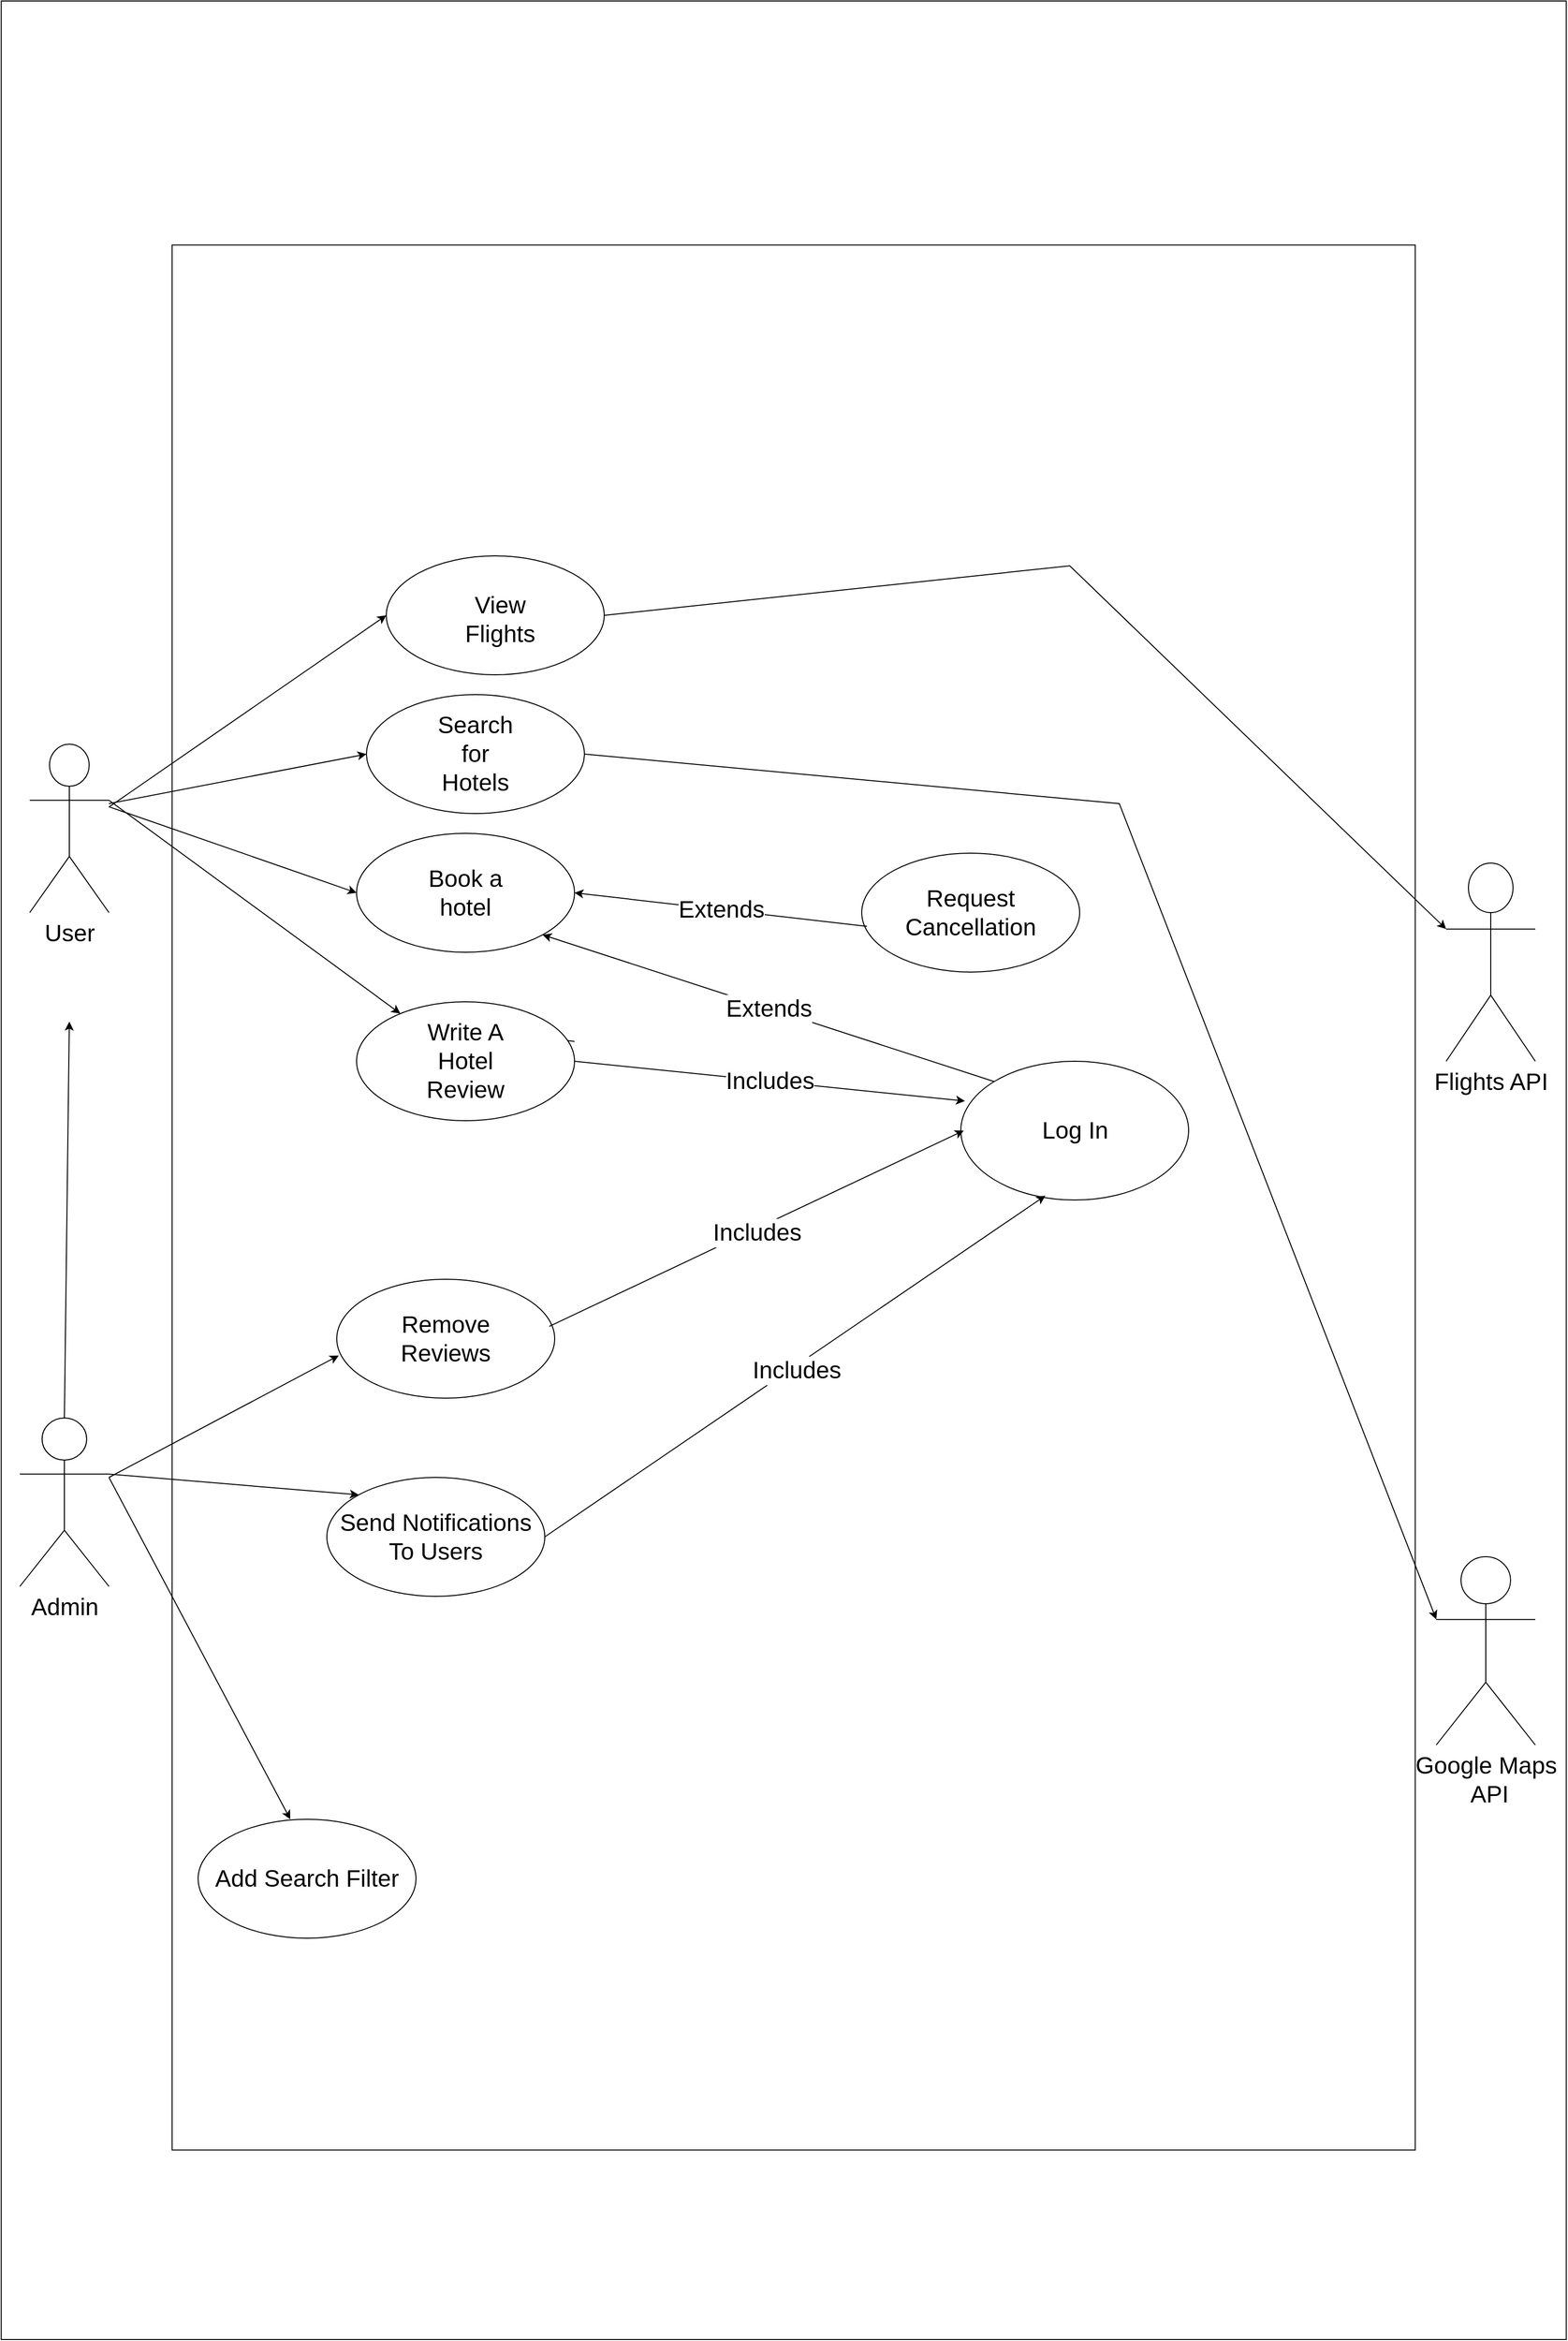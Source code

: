 <mxfile version="24.7.17">
  <diagram name="Page-1" id="2ichnbVUkyAK2aXfPpl0">
    <mxGraphModel dx="1303" dy="3505" grid="1" gridSize="10" guides="1" tooltips="1" connect="1" arrows="1" fold="1" page="1" pageScale="1" pageWidth="850" pageHeight="1100" math="0" shadow="0">
      <root>
        <mxCell id="0" />
        <mxCell id="1" parent="0" />
        <mxCell id="7EhtEWu9mqa65CUduNYs-2" value="" style="rounded=0;whiteSpace=wrap;html=1;rotation=90;" parent="1" vertex="1">
          <mxGeometry x="-258.75" y="-1170" width="2360" height="1580" as="geometry" />
        </mxCell>
        <mxCell id="7EhtEWu9mqa65CUduNYs-4" value="" style="rounded=0;whiteSpace=wrap;html=1;rotation=90;" parent="1" vertex="1">
          <mxGeometry x="-30" y="-980" width="1922.5" height="1255" as="geometry" />
        </mxCell>
        <mxCell id="7EhtEWu9mqa65CUduNYs-5" value="&lt;font style=&quot;font-size: 24px;&quot;&gt;User&lt;/font&gt;" style="shape=umlActor;verticalLabelPosition=bottom;verticalAlign=top;html=1;outlineConnect=0;" parent="1" vertex="1">
          <mxGeometry x="160" y="-810" width="80" height="170" as="geometry" />
        </mxCell>
        <mxCell id="7EhtEWu9mqa65CUduNYs-6" value="&lt;font style=&quot;font-size: 24px;&quot;&gt;Admin&lt;/font&gt;" style="shape=umlActor;verticalLabelPosition=bottom;verticalAlign=top;html=1;outlineConnect=0;" parent="1" vertex="1">
          <mxGeometry x="150" y="-130" width="90" height="170" as="geometry" />
        </mxCell>
        <mxCell id="7EhtEWu9mqa65CUduNYs-7" value="&lt;font style=&quot;font-size: 24px;&quot;&gt;Google Maps&lt;/font&gt;&lt;div&gt;&lt;font style=&quot;font-size: 24px;&quot;&gt;&amp;nbsp;API&lt;/font&gt;&lt;/div&gt;" style="shape=umlActor;verticalLabelPosition=bottom;verticalAlign=top;html=1;outlineConnect=0;" parent="1" vertex="1">
          <mxGeometry x="1580" y="10" width="100" height="190" as="geometry" />
        </mxCell>
        <mxCell id="7EhtEWu9mqa65CUduNYs-8" value="" style="endArrow=classic;html=1;rounded=0;exitX=0.33;exitY=0.988;exitDx=0;exitDy=0;exitPerimeter=0;entryX=0;entryY=0.5;entryDx=0;entryDy=0;" parent="1" target="7EhtEWu9mqa65CUduNYs-12" edge="1">
          <mxGeometry width="50" height="50" relative="1" as="geometry">
            <mxPoint x="240.0" y="-746.825" as="sourcePoint" />
            <mxPoint x="472.44" y="-870" as="targetPoint" />
          </mxGeometry>
        </mxCell>
        <mxCell id="7EhtEWu9mqa65CUduNYs-9" value="" style="endArrow=classic;html=1;rounded=0;exitX=0.412;exitY=0.787;exitDx=0;exitDy=0;exitPerimeter=0;entryX=0.423;entryY=0;entryDx=0;entryDy=0;entryPerimeter=0;" parent="1" edge="1" target="7EhtEWu9mqa65CUduNYs-15">
          <mxGeometry width="50" height="50" relative="1" as="geometry">
            <mxPoint x="240.005" y="-70.0" as="sourcePoint" />
            <mxPoint x="528.19" y="-26.82" as="targetPoint" />
          </mxGeometry>
        </mxCell>
        <mxCell id="7EhtEWu9mqa65CUduNYs-10" value="" style="endArrow=classic;html=1;rounded=0;exitX=0.33;exitY=0.988;exitDx=0;exitDy=0;exitPerimeter=0;" parent="1" edge="1">
          <mxGeometry width="50" height="50" relative="1" as="geometry">
            <mxPoint x="240" y="-70" as="sourcePoint" />
            <mxPoint x="472" y="-193" as="targetPoint" />
          </mxGeometry>
        </mxCell>
        <mxCell id="7EhtEWu9mqa65CUduNYs-11" value="" style="endArrow=classic;html=1;rounded=0;exitX=0.412;exitY=0.787;exitDx=0;exitDy=0;exitPerimeter=0;entryX=0;entryY=0.5;entryDx=0;entryDy=0;" parent="1" target="7EhtEWu9mqa65CUduNYs-13" edge="1">
          <mxGeometry width="50" height="50" relative="1" as="geometry">
            <mxPoint x="240.005" y="-746.59" as="sourcePoint" />
            <mxPoint x="528.19" y="-703.41" as="targetPoint" />
          </mxGeometry>
        </mxCell>
        <mxCell id="7EhtEWu9mqa65CUduNYs-12" value="" style="ellipse;whiteSpace=wrap;html=1;" parent="1" vertex="1">
          <mxGeometry x="490" y="-720" width="220" height="120" as="geometry" />
        </mxCell>
        <mxCell id="7EhtEWu9mqa65CUduNYs-13" value="" style="ellipse;whiteSpace=wrap;html=1;" parent="1" vertex="1">
          <mxGeometry x="520" y="-1000" width="220" height="120" as="geometry" />
        </mxCell>
        <mxCell id="7EhtEWu9mqa65CUduNYs-14" value="" style="ellipse;whiteSpace=wrap;html=1;" parent="1" vertex="1">
          <mxGeometry x="470" y="-270" width="220" height="120" as="geometry" />
        </mxCell>
        <mxCell id="7EhtEWu9mqa65CUduNYs-15" value="&lt;font style=&quot;font-size: 24px;&quot;&gt;Add Search Filter&lt;/font&gt;" style="ellipse;whiteSpace=wrap;html=1;" parent="1" vertex="1">
          <mxGeometry x="330" y="275" width="220" height="120" as="geometry" />
        </mxCell>
        <mxCell id="7EhtEWu9mqa65CUduNYs-16" value="&lt;span style=&quot;font-size: 24px;&quot;&gt;Book a hotel&lt;/span&gt;" style="text;html=1;align=center;verticalAlign=middle;whiteSpace=wrap;rounded=0;" parent="1" vertex="1">
          <mxGeometry x="555" y="-692.5" width="90" height="65" as="geometry" />
        </mxCell>
        <mxCell id="7EhtEWu9mqa65CUduNYs-17" value="&lt;span style=&quot;font-size: 24px;&quot;&gt;View Flights&lt;/span&gt;" style="text;html=1;align=center;verticalAlign=middle;whiteSpace=wrap;rounded=0;" parent="1" vertex="1">
          <mxGeometry x="570" y="-970" width="130" height="67.5" as="geometry" />
        </mxCell>
        <mxCell id="7EhtEWu9mqa65CUduNYs-24" value="&lt;font style=&quot;font-size: 24px;&quot;&gt;Remove Reviews&lt;/font&gt;" style="text;html=1;align=center;verticalAlign=middle;whiteSpace=wrap;rounded=0;" parent="1" vertex="1">
          <mxGeometry x="550" y="-225" width="60" height="30" as="geometry" />
        </mxCell>
        <mxCell id="7EhtEWu9mqa65CUduNYs-25" value="" style="ellipse;whiteSpace=wrap;html=1;" parent="1" vertex="1">
          <mxGeometry x="1100" y="-490" width="230" height="140" as="geometry" />
        </mxCell>
        <mxCell id="7EhtEWu9mqa65CUduNYs-26" value="&lt;span style=&quot;font-size: 24px;&quot;&gt;Log In&lt;/span&gt;" style="text;html=1;align=center;verticalAlign=middle;whiteSpace=wrap;rounded=0;" parent="1" vertex="1">
          <mxGeometry x="1157.5" y="-442.5" width="115" height="45" as="geometry" />
        </mxCell>
        <mxCell id="7EhtEWu9mqa65CUduNYs-34" value="" style="endArrow=classic;html=1;rounded=0;exitX=0.975;exitY=0.396;exitDx=0;exitDy=0;entryX=0;entryY=1;entryDx=0;entryDy=0;exitPerimeter=0;" parent="1" source="7EhtEWu9mqa65CUduNYs-14" edge="1">
          <mxGeometry relative="1" as="geometry">
            <mxPoint x="720" y="-59" as="sourcePoint" />
            <mxPoint x="1103" y="-420" as="targetPoint" />
            <Array as="points" />
          </mxGeometry>
        </mxCell>
        <mxCell id="7EhtEWu9mqa65CUduNYs-35" value="Label" style="edgeLabel;resizable=0;html=1;;align=center;verticalAlign=middle;" parent="7EhtEWu9mqa65CUduNYs-34" connectable="0" vertex="1">
          <mxGeometry relative="1" as="geometry" />
        </mxCell>
        <mxCell id="7EhtEWu9mqa65CUduNYs-36" value="&lt;font style=&quot;font-size: 24px;&quot;&gt;Includes&lt;/font&gt;" style="edgeLabel;html=1;align=center;verticalAlign=middle;resizable=0;points=[];" parent="7EhtEWu9mqa65CUduNYs-34" vertex="1" connectable="0">
          <mxGeometry x="0.004" y="-3" relative="1" as="geometry">
            <mxPoint x="-2" y="2" as="offset" />
          </mxGeometry>
        </mxCell>
        <mxCell id="7EhtEWu9mqa65CUduNYs-38" value="" style="endArrow=classic;html=1;rounded=0;entryX=0.018;entryY=0.287;entryDx=0;entryDy=0;entryPerimeter=0;exitX=1;exitY=0.5;exitDx=0;exitDy=0;" parent="1" source="7EhtEWu9mqa65CUduNYs-52" target="7EhtEWu9mqa65CUduNYs-25" edge="1">
          <mxGeometry relative="1" as="geometry">
            <mxPoint x="720" y="-650" as="sourcePoint" />
            <mxPoint x="900" y="-490" as="targetPoint" />
          </mxGeometry>
        </mxCell>
        <mxCell id="7EhtEWu9mqa65CUduNYs-39" value="&lt;font style=&quot;font-size: 24px;&quot;&gt;Includes&lt;/font&gt;" style="edgeLabel;resizable=0;html=1;;align=center;verticalAlign=middle;" parent="7EhtEWu9mqa65CUduNYs-38" connectable="0" vertex="1">
          <mxGeometry relative="1" as="geometry" />
        </mxCell>
        <mxCell id="7EhtEWu9mqa65CUduNYs-47" value="&lt;span style=&quot;font-size: 24px;&quot;&gt;Request&lt;/span&gt;&lt;div&gt;&lt;span style=&quot;font-size: 24px;&quot;&gt;Cancellation&lt;/span&gt;&lt;/div&gt;" style="ellipse;whiteSpace=wrap;html=1;" parent="1" vertex="1">
          <mxGeometry x="1000" y="-700" width="220" height="120" as="geometry" />
        </mxCell>
        <mxCell id="7EhtEWu9mqa65CUduNYs-48" value="" style="endArrow=classic;html=1;rounded=0;entryX=1;entryY=0.5;entryDx=0;entryDy=0;exitX=0.024;exitY=0.616;exitDx=0;exitDy=0;exitPerimeter=0;" parent="1" source="7EhtEWu9mqa65CUduNYs-47" target="7EhtEWu9mqa65CUduNYs-12" edge="1">
          <mxGeometry relative="1" as="geometry">
            <mxPoint x="730" y="-349" as="sourcePoint" />
            <mxPoint x="830" y="-349" as="targetPoint" />
            <Array as="points" />
          </mxGeometry>
        </mxCell>
        <mxCell id="7EhtEWu9mqa65CUduNYs-49" value="&lt;font style=&quot;font-size: 24px;&quot;&gt;Extends&lt;/font&gt;" style="edgeLabel;resizable=0;html=1;;align=center;verticalAlign=middle;" parent="7EhtEWu9mqa65CUduNYs-48" connectable="0" vertex="1">
          <mxGeometry relative="1" as="geometry" />
        </mxCell>
        <mxCell id="7EhtEWu9mqa65CUduNYs-51" value="" style="endArrow=classic;html=1;rounded=0;exitX=1;exitY=0.333;exitDx=0;exitDy=0;exitPerimeter=0;entryX=0;entryY=0;entryDx=0;entryDy=0;" parent="1" source="7EhtEWu9mqa65CUduNYs-52" target="7EhtEWu9mqa65CUduNYs-52" edge="1">
          <mxGeometry width="50" height="50" relative="1" as="geometry">
            <mxPoint x="910" y="-200" as="sourcePoint" />
            <mxPoint x="960" y="-250" as="targetPoint" />
          </mxGeometry>
        </mxCell>
        <mxCell id="7EhtEWu9mqa65CUduNYs-53" value="" style="endArrow=classic;html=1;rounded=0;exitX=1;exitY=0.333;exitDx=0;exitDy=0;exitPerimeter=0;" parent="1" source="7EhtEWu9mqa65CUduNYs-5" target="7EhtEWu9mqa65CUduNYs-52" edge="1">
          <mxGeometry width="50" height="50" relative="1" as="geometry">
            <mxPoint x="240" y="-753" as="sourcePoint" />
            <mxPoint x="960" y="-250" as="targetPoint" />
          </mxGeometry>
        </mxCell>
        <mxCell id="7EhtEWu9mqa65CUduNYs-52" value="" style="ellipse;whiteSpace=wrap;html=1;" parent="1" vertex="1">
          <mxGeometry x="490" y="-550" width="220" height="120" as="geometry" />
        </mxCell>
        <mxCell id="7EhtEWu9mqa65CUduNYs-54" value="" style="endArrow=classic;html=1;rounded=0;exitX=1;exitY=0.333;exitDx=0;exitDy=0;exitPerimeter=0;entryX=0;entryY=0;entryDx=0;entryDy=0;" parent="1" source="7EhtEWu9mqa65CUduNYs-6" target="7EhtEWu9mqa65CUduNYs-55" edge="1">
          <mxGeometry width="50" height="50" relative="1" as="geometry">
            <mxPoint x="950" y="-200" as="sourcePoint" />
            <mxPoint x="1000" y="-250" as="targetPoint" />
          </mxGeometry>
        </mxCell>
        <mxCell id="7EhtEWu9mqa65CUduNYs-55" value="&lt;span style=&quot;font-size: 24px;&quot;&gt;Send Notifications&lt;/span&gt;&lt;div&gt;&lt;span style=&quot;font-size: 24px;&quot;&gt;To Users&lt;/span&gt;&lt;/div&gt;" style="ellipse;whiteSpace=wrap;html=1;" parent="1" vertex="1">
          <mxGeometry x="460" y="-70" width="220" height="120" as="geometry" />
        </mxCell>
        <mxCell id="7EhtEWu9mqa65CUduNYs-60" value="&lt;span style=&quot;font-size: 24px;&quot;&gt;Write A Hotel Review&lt;/span&gt;" style="text;html=1;align=center;verticalAlign=middle;whiteSpace=wrap;rounded=0;" parent="1" vertex="1">
          <mxGeometry x="570" y="-505" width="60" height="30" as="geometry" />
        </mxCell>
        <mxCell id="7EhtEWu9mqa65CUduNYs-65" value="" style="endArrow=classic;html=1;rounded=0;exitX=1;exitY=0.5;exitDx=0;exitDy=0;entryX=0.371;entryY=0.969;entryDx=0;entryDy=0;entryPerimeter=0;" parent="1" source="7EhtEWu9mqa65CUduNYs-55" target="7EhtEWu9mqa65CUduNYs-25" edge="1">
          <mxGeometry relative="1" as="geometry">
            <mxPoint x="760" as="sourcePoint" />
            <mxPoint x="1144" y="-360" as="targetPoint" />
            <Array as="points" />
          </mxGeometry>
        </mxCell>
        <mxCell id="7EhtEWu9mqa65CUduNYs-66" value="Label" style="edgeLabel;resizable=0;html=1;;align=center;verticalAlign=middle;" parent="7EhtEWu9mqa65CUduNYs-65" connectable="0" vertex="1">
          <mxGeometry relative="1" as="geometry" />
        </mxCell>
        <mxCell id="7EhtEWu9mqa65CUduNYs-67" value="&lt;font style=&quot;font-size: 24px;&quot;&gt;Includes&lt;/font&gt;" style="edgeLabel;html=1;align=center;verticalAlign=middle;resizable=0;points=[];" parent="7EhtEWu9mqa65CUduNYs-65" vertex="1" connectable="0">
          <mxGeometry x="0.004" y="-3" relative="1" as="geometry">
            <mxPoint x="-2" y="2" as="offset" />
          </mxGeometry>
        </mxCell>
        <mxCell id="y8WeVz2wynm5Ct7K40Kx-1" value="&lt;span style=&quot;font-size: 24px;&quot;&gt;Flights API&lt;/span&gt;" style="shape=umlActor;verticalLabelPosition=bottom;verticalAlign=top;html=1;outlineConnect=0;" vertex="1" parent="1">
          <mxGeometry x="1590" y="-690" width="90" height="200" as="geometry" />
        </mxCell>
        <mxCell id="y8WeVz2wynm5Ct7K40Kx-8" value="" style="endArrow=classic;html=1;rounded=0;exitX=0.5;exitY=0;exitDx=0;exitDy=0;exitPerimeter=0;" edge="1" parent="1" source="7EhtEWu9mqa65CUduNYs-6">
          <mxGeometry width="50" height="50" relative="1" as="geometry">
            <mxPoint x="220" y="-330" as="sourcePoint" />
            <mxPoint x="200" y="-530" as="targetPoint" />
          </mxGeometry>
        </mxCell>
        <mxCell id="y8WeVz2wynm5Ct7K40Kx-9" value="" style="endArrow=classic;html=1;rounded=0;entryX=0;entryY=0.333;entryDx=0;entryDy=0;entryPerimeter=0;exitX=1;exitY=0.5;exitDx=0;exitDy=0;" edge="1" parent="1" source="7EhtEWu9mqa65CUduNYs-13" target="y8WeVz2wynm5Ct7K40Kx-1">
          <mxGeometry width="50" height="50" relative="1" as="geometry">
            <mxPoint x="790" y="-900" as="sourcePoint" />
            <mxPoint x="840" y="-950" as="targetPoint" />
            <Array as="points">
              <mxPoint x="1210" y="-990" />
            </Array>
          </mxGeometry>
        </mxCell>
        <mxCell id="y8WeVz2wynm5Ct7K40Kx-10" value="" style="endArrow=classic;html=1;rounded=0;entryX=1;entryY=1;entryDx=0;entryDy=0;exitX=0;exitY=0;exitDx=0;exitDy=0;" edge="1" parent="1" source="7EhtEWu9mqa65CUduNYs-25" target="7EhtEWu9mqa65CUduNYs-12">
          <mxGeometry relative="1" as="geometry">
            <mxPoint x="1025" y="-786" as="sourcePoint" />
            <mxPoint x="710" y="-800" as="targetPoint" />
            <Array as="points" />
          </mxGeometry>
        </mxCell>
        <mxCell id="y8WeVz2wynm5Ct7K40Kx-11" value="&lt;font style=&quot;font-size: 24px;&quot;&gt;Extends&lt;/font&gt;" style="edgeLabel;resizable=0;html=1;;align=center;verticalAlign=middle;" connectable="0" vertex="1" parent="y8WeVz2wynm5Ct7K40Kx-10">
          <mxGeometry relative="1" as="geometry" />
        </mxCell>
        <mxCell id="y8WeVz2wynm5Ct7K40Kx-13" value="" style="ellipse;whiteSpace=wrap;html=1;" vertex="1" parent="1">
          <mxGeometry x="500" y="-860" width="220" height="120" as="geometry" />
        </mxCell>
        <mxCell id="y8WeVz2wynm5Ct7K40Kx-14" value="" style="endArrow=classic;html=1;rounded=0;entryX=0;entryY=0.5;entryDx=0;entryDy=0;" edge="1" parent="1" target="y8WeVz2wynm5Ct7K40Kx-13">
          <mxGeometry width="50" height="50" relative="1" as="geometry">
            <mxPoint x="240" y="-750" as="sourcePoint" />
            <mxPoint x="530" y="-930" as="targetPoint" />
          </mxGeometry>
        </mxCell>
        <mxCell id="y8WeVz2wynm5Ct7K40Kx-15" value="&lt;font style=&quot;font-size: 24px;&quot;&gt;Search for Hotels&lt;/font&gt;" style="text;html=1;align=center;verticalAlign=middle;whiteSpace=wrap;rounded=0;" vertex="1" parent="1">
          <mxGeometry x="580" y="-815" width="60" height="30" as="geometry" />
        </mxCell>
        <mxCell id="y8WeVz2wynm5Ct7K40Kx-16" value="" style="endArrow=classic;html=1;rounded=0;exitX=1;exitY=0.5;exitDx=0;exitDy=0;entryX=0;entryY=0.333;entryDx=0;entryDy=0;entryPerimeter=0;" edge="1" parent="1" source="y8WeVz2wynm5Ct7K40Kx-13" target="7EhtEWu9mqa65CUduNYs-7">
          <mxGeometry width="50" height="50" relative="1" as="geometry">
            <mxPoint x="900" y="-230" as="sourcePoint" />
            <mxPoint x="950" y="-280" as="targetPoint" />
            <Array as="points">
              <mxPoint x="1260" y="-750" />
            </Array>
          </mxGeometry>
        </mxCell>
      </root>
    </mxGraphModel>
  </diagram>
</mxfile>
